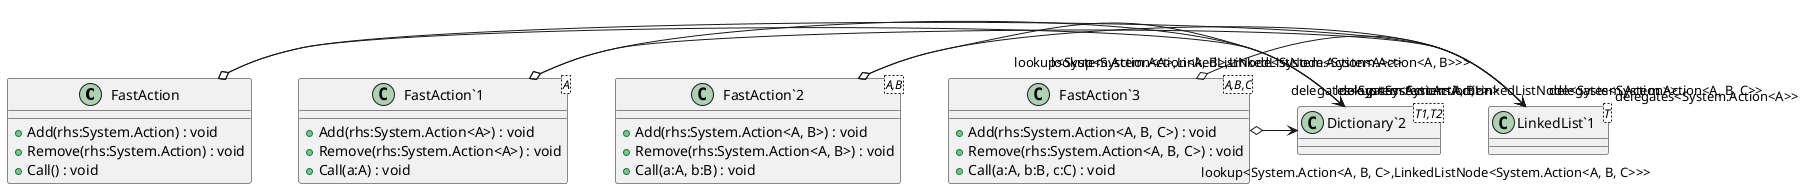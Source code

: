 @startuml
class FastAction {
    + Add(rhs:System.Action) : void
    + Remove(rhs:System.Action) : void
    + Call() : void
}
class "FastAction`1"<A> {
    + Add(rhs:System.Action<A>) : void
    + Remove(rhs:System.Action<A>) : void
    + Call(a:A) : void
}
class "FastAction`2"<A,B> {
    + Add(rhs:System.Action<A, B>) : void
    + Remove(rhs:System.Action<A, B>) : void
    + Call(a:A, b:B) : void
}
class "FastAction`3"<A,B,C> {
    + Add(rhs:System.Action<A, B, C>) : void
    + Remove(rhs:System.Action<A, B, C>) : void
    + Call(a:A, b:B, c:C) : void
}
class "LinkedList`1"<T> {
}
class "Dictionary`2"<T1,T2> {
}
FastAction o-> "delegates<System.Action>" "LinkedList`1"
FastAction o-> "lookup<System.Action,LinkedListNode<System.Action>>" "Dictionary`2"
"FastAction`1" o-> "delegates<System.Action<A>>" "LinkedList`1"
"FastAction`1" o-> "lookup<System.Action<A>,LinkedListNode<System.Action<A>>>" "Dictionary`2"
"FastAction`2" o-> "delegates<System.Action<A, B>>" "LinkedList`1"
"FastAction`2" o-> "lookup<System.Action<A, B>,LinkedListNode<System.Action<A, B>>>" "Dictionary`2"
"FastAction`3" o-> "delegates<System.Action<A, B, C>>" "LinkedList`1"
"FastAction`3" o-> "lookup<System.Action<A, B, C>,LinkedListNode<System.Action<A, B, C>>>" "Dictionary`2"
@enduml
